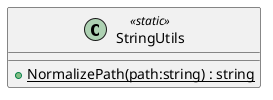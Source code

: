 @startuml
class StringUtils <<static>> {
    + {static} NormalizePath(path:string) : string
}
@enduml

